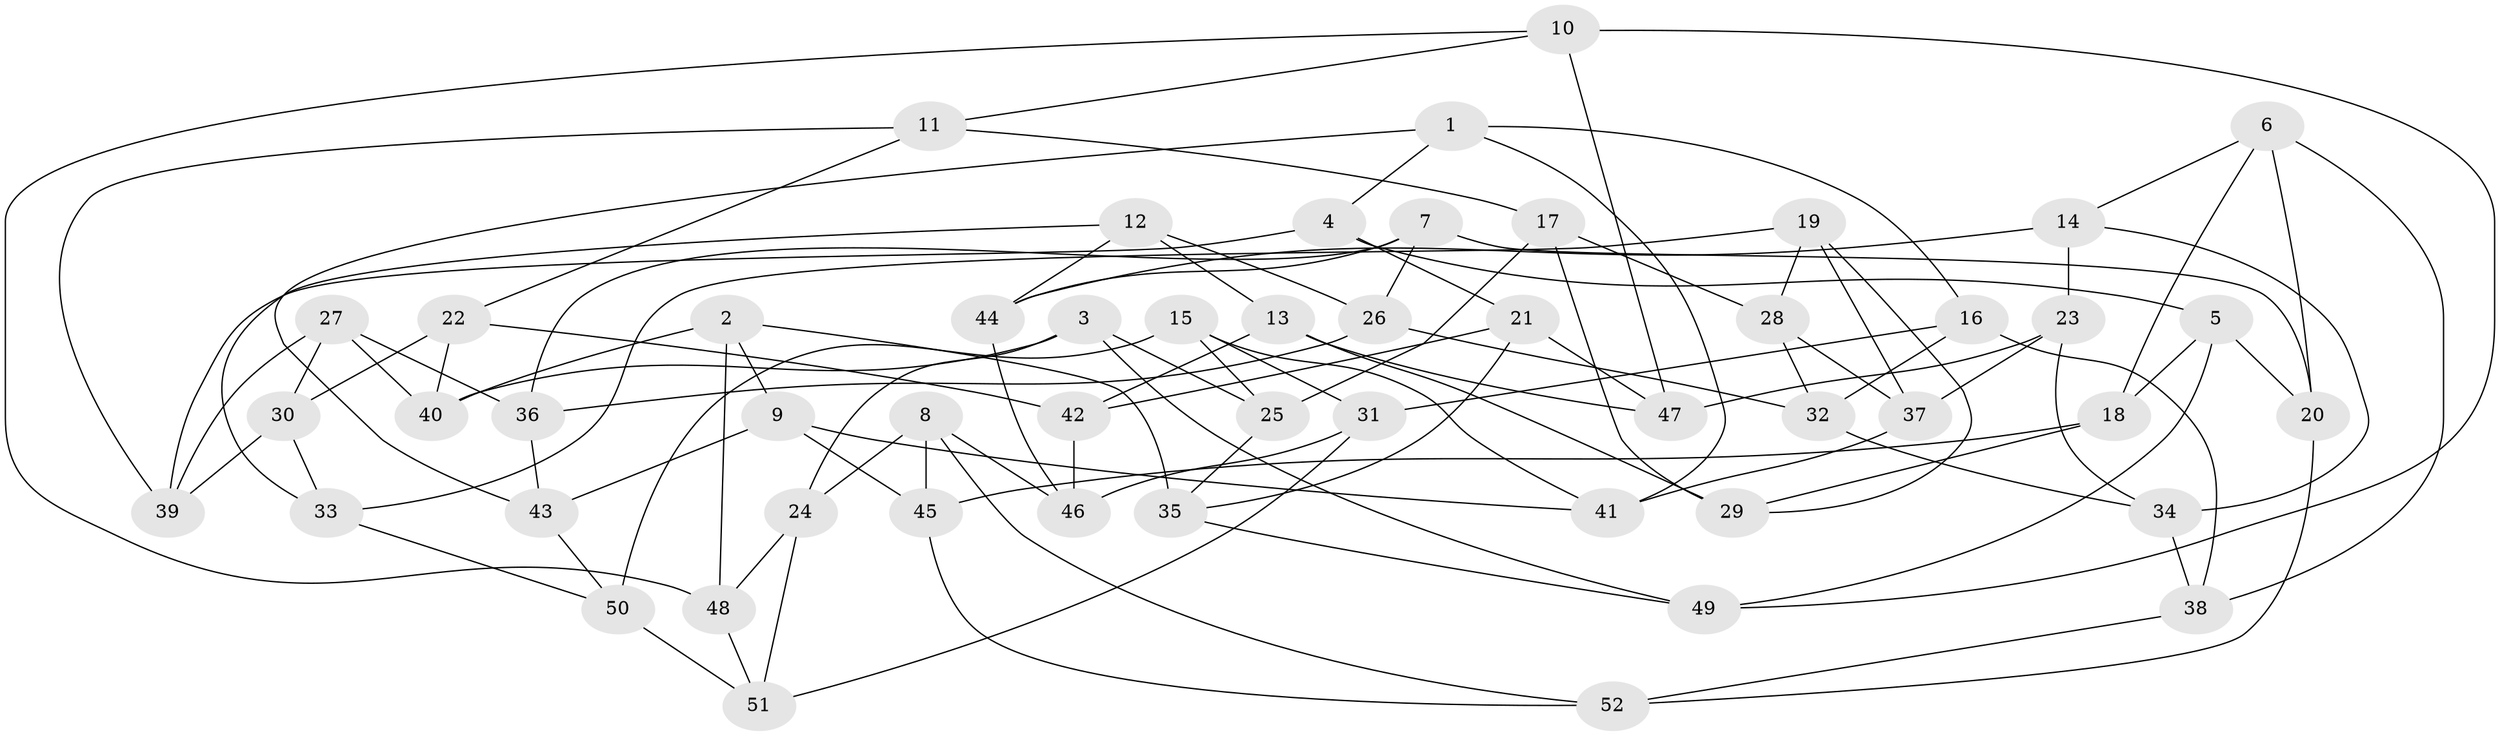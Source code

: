 // Generated by graph-tools (version 1.1) at 2025/50/03/09/25 03:50:46]
// undirected, 52 vertices, 104 edges
graph export_dot {
graph [start="1"]
  node [color=gray90,style=filled];
  1;
  2;
  3;
  4;
  5;
  6;
  7;
  8;
  9;
  10;
  11;
  12;
  13;
  14;
  15;
  16;
  17;
  18;
  19;
  20;
  21;
  22;
  23;
  24;
  25;
  26;
  27;
  28;
  29;
  30;
  31;
  32;
  33;
  34;
  35;
  36;
  37;
  38;
  39;
  40;
  41;
  42;
  43;
  44;
  45;
  46;
  47;
  48;
  49;
  50;
  51;
  52;
  1 -- 16;
  1 -- 41;
  1 -- 4;
  1 -- 43;
  2 -- 9;
  2 -- 40;
  2 -- 48;
  2 -- 35;
  3 -- 25;
  3 -- 40;
  3 -- 49;
  3 -- 24;
  4 -- 21;
  4 -- 39;
  4 -- 5;
  5 -- 49;
  5 -- 20;
  5 -- 18;
  6 -- 18;
  6 -- 20;
  6 -- 38;
  6 -- 14;
  7 -- 20;
  7 -- 36;
  7 -- 26;
  7 -- 44;
  8 -- 24;
  8 -- 52;
  8 -- 45;
  8 -- 46;
  9 -- 43;
  9 -- 41;
  9 -- 45;
  10 -- 11;
  10 -- 48;
  10 -- 47;
  10 -- 49;
  11 -- 22;
  11 -- 39;
  11 -- 17;
  12 -- 33;
  12 -- 26;
  12 -- 13;
  12 -- 44;
  13 -- 29;
  13 -- 42;
  13 -- 47;
  14 -- 44;
  14 -- 34;
  14 -- 23;
  15 -- 50;
  15 -- 25;
  15 -- 31;
  15 -- 41;
  16 -- 32;
  16 -- 31;
  16 -- 38;
  17 -- 28;
  17 -- 25;
  17 -- 29;
  18 -- 29;
  18 -- 45;
  19 -- 29;
  19 -- 33;
  19 -- 28;
  19 -- 37;
  20 -- 52;
  21 -- 35;
  21 -- 47;
  21 -- 42;
  22 -- 42;
  22 -- 40;
  22 -- 30;
  23 -- 34;
  23 -- 37;
  23 -- 47;
  24 -- 48;
  24 -- 51;
  25 -- 35;
  26 -- 36;
  26 -- 32;
  27 -- 30;
  27 -- 40;
  27 -- 39;
  27 -- 36;
  28 -- 32;
  28 -- 37;
  30 -- 33;
  30 -- 39;
  31 -- 46;
  31 -- 51;
  32 -- 34;
  33 -- 50;
  34 -- 38;
  35 -- 49;
  36 -- 43;
  37 -- 41;
  38 -- 52;
  42 -- 46;
  43 -- 50;
  44 -- 46;
  45 -- 52;
  48 -- 51;
  50 -- 51;
}
